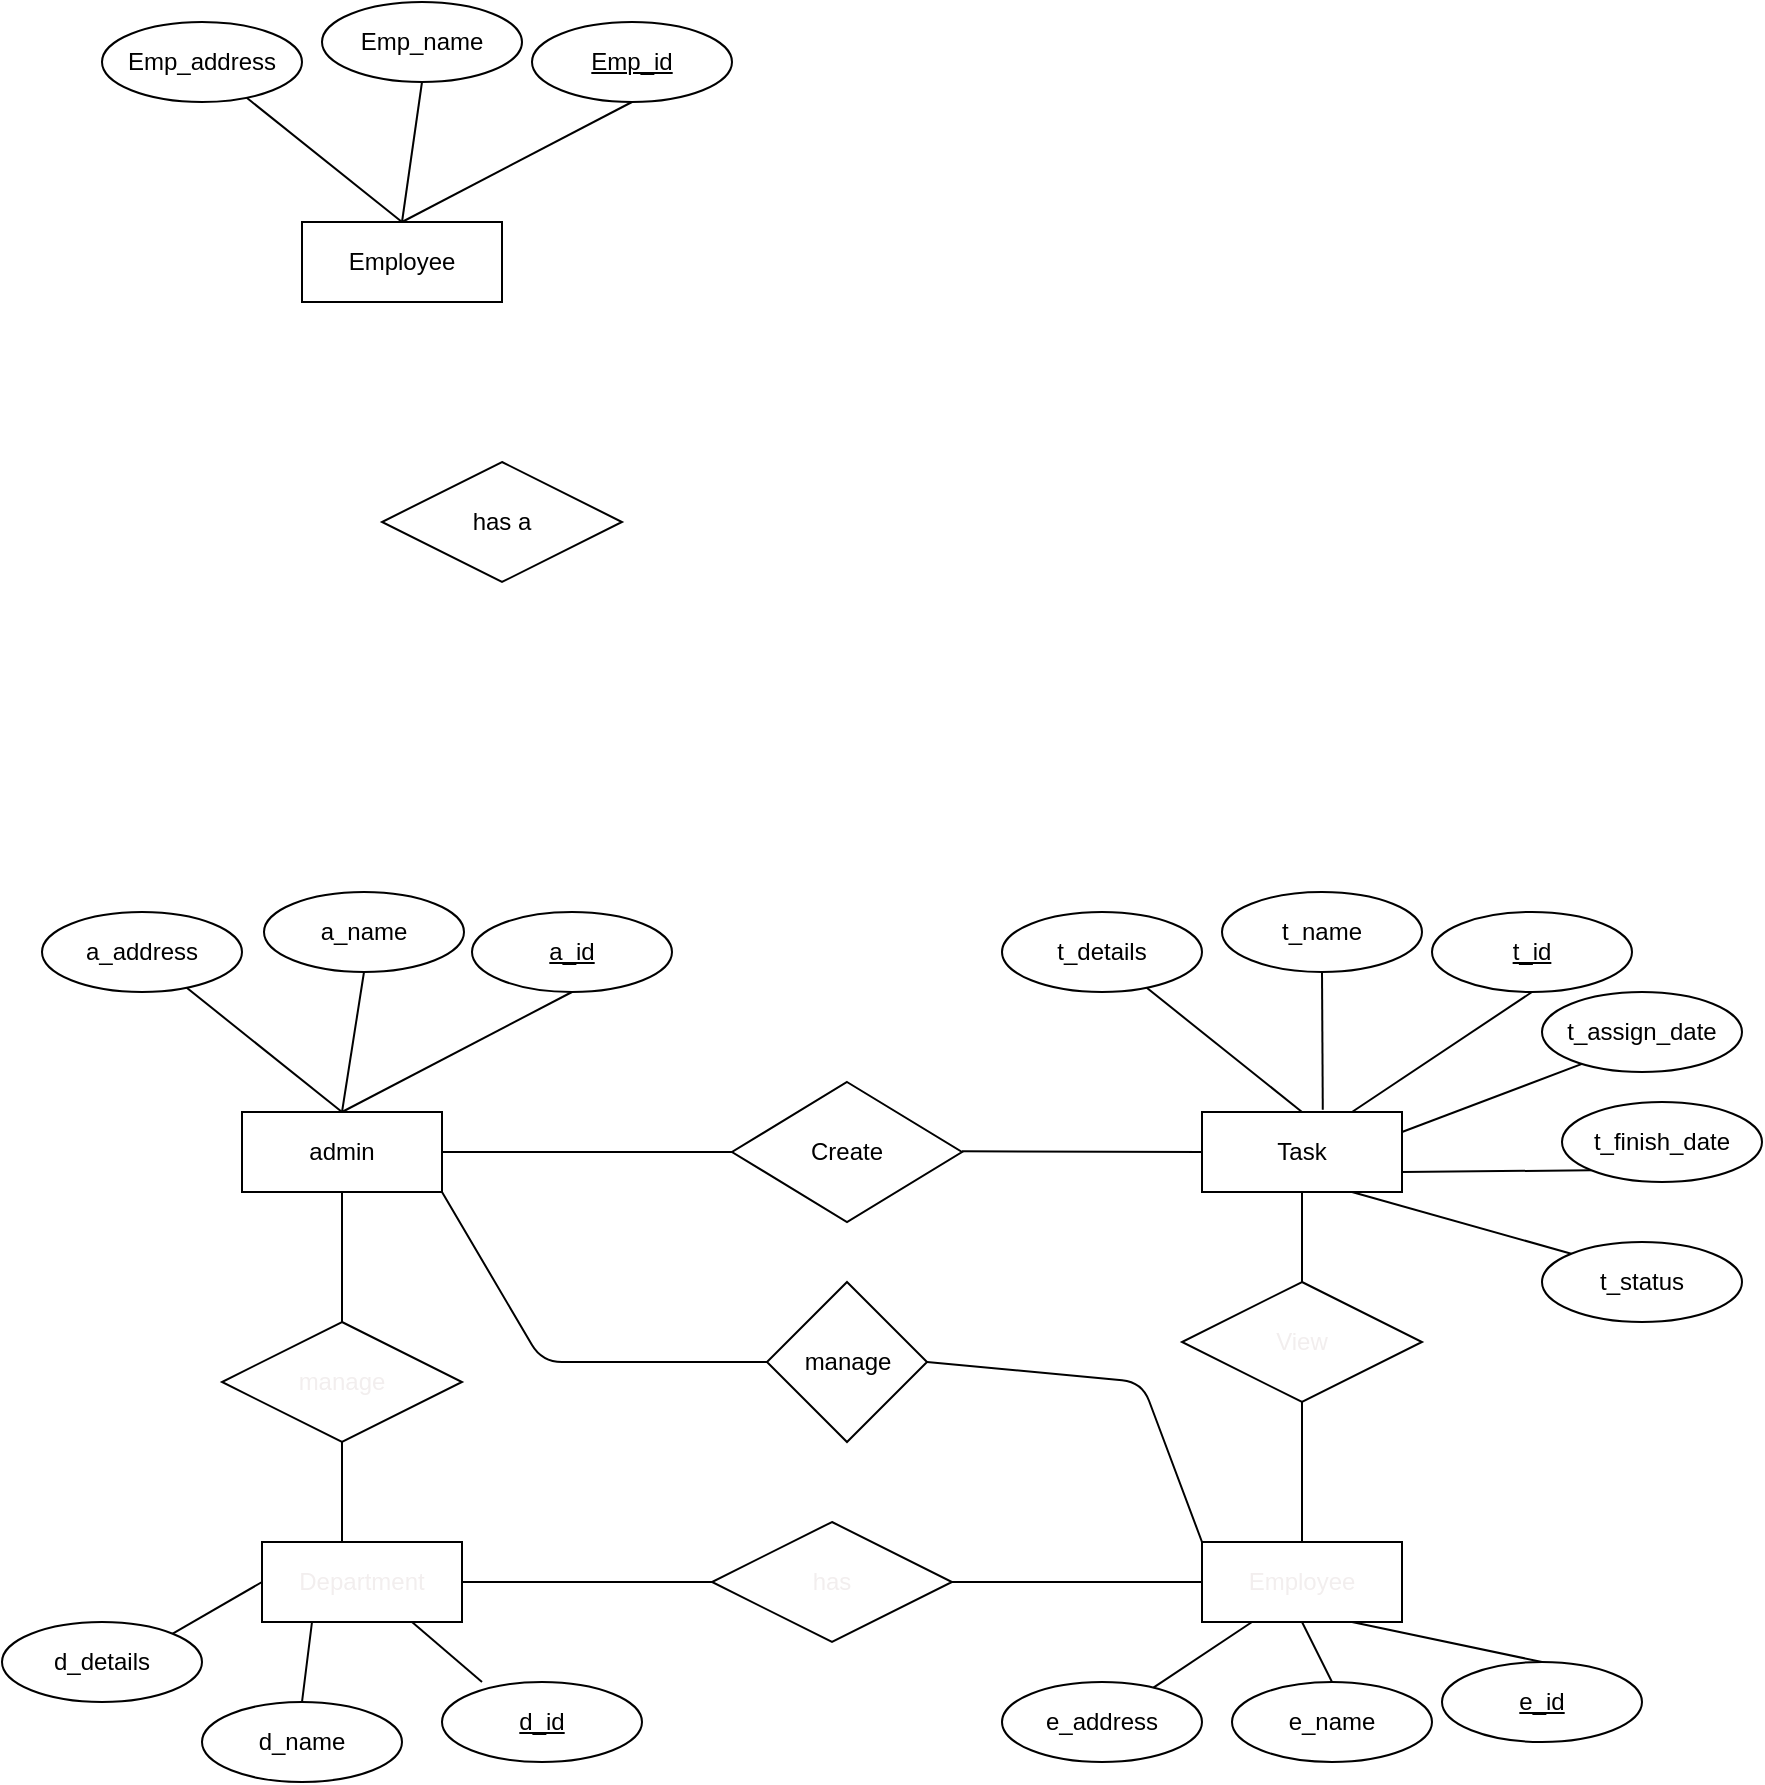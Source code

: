 <mxfile>
    <diagram id="r1_h_rcXceLFubJHl-dW" name="Page-1">
        <mxGraphModel dx="1189" dy="667" grid="1" gridSize="10" guides="1" tooltips="1" connect="1" arrows="1" fold="1" page="1" pageScale="1" pageWidth="850" pageHeight="1100" math="0" shadow="0">
            <root>
                <mxCell id="0"/>
                <mxCell id="1" parent="0"/>
                <mxCell id="2" value="Employee" style="whiteSpace=wrap;html=1;align=center;" parent="1" vertex="1">
                    <mxGeometry x="160" y="140" width="100" height="40" as="geometry"/>
                </mxCell>
                <mxCell id="3" value="Emp_name&lt;span style=&quot;color: rgba(0, 0, 0, 0); font-family: monospace; font-size: 0px; text-align: start;&quot;&gt;%3CmxGraphModel%3E%3Croot%3E%3CmxCell%20id%3D%220%22%2F%3E%3CmxCell%20id%3D%221%22%20parent%3D%220%22%2F%3E%3CmxCell%20id%3D%222%22%20value%3D%22Emp_id%22%20style%3D%22ellipse%3BwhiteSpace%3Dwrap%3Bhtml%3D1%3Balign%3Dcenter%3B%22%20vertex%3D%221%22%20parent%3D%221%22%3E%3CmxGeometry%20x%3D%22375%22%20y%3D%2240%22%20width%3D%22100%22%20height%3D%2240%22%20as%3D%22geometry%22%2F%3E%3C%2FmxCell%3E%3C%2Froot%3E%3C%2FmxGraphModel%3E&lt;/span&gt;" style="ellipse;whiteSpace=wrap;html=1;align=center;" parent="1" vertex="1">
                    <mxGeometry x="170" y="30" width="100" height="40" as="geometry"/>
                </mxCell>
                <mxCell id="6" value="" style="endArrow=none;html=1;entryX=0.5;entryY=1;entryDx=0;entryDy=0;" parent="1" target="3" edge="1">
                    <mxGeometry width="50" height="50" relative="1" as="geometry">
                        <mxPoint x="210" y="140" as="sourcePoint"/>
                        <mxPoint x="350" y="110" as="targetPoint"/>
                    </mxGeometry>
                </mxCell>
                <mxCell id="9" value="" style="endArrow=none;html=1;entryX=0.5;entryY=1;entryDx=0;entryDy=0;exitX=0.5;exitY=0;exitDx=0;exitDy=0;" parent="1" source="2" edge="1">
                    <mxGeometry width="50" height="50" relative="1" as="geometry">
                        <mxPoint x="220" y="150" as="sourcePoint"/>
                        <mxPoint x="325" y="80" as="targetPoint"/>
                    </mxGeometry>
                </mxCell>
                <mxCell id="14" value="Emp_id" style="ellipse;whiteSpace=wrap;html=1;align=center;fontStyle=4;" parent="1" vertex="1">
                    <mxGeometry x="275" y="40" width="100" height="40" as="geometry"/>
                </mxCell>
                <mxCell id="15" value="Emp_address&lt;span style=&quot;color: rgba(0, 0, 0, 0); font-family: monospace; font-size: 0px; text-align: start;&quot;&gt;%3CmxGraphModel%3E%3Croot%3E%3CmxCell%20id%3D%220%22%2F%3E%3CmxCell%20id%3D%221%22%20parent%3D%220%22%2F%3E%3CmxCell%20id%3D%222%22%20value%3D%22Emp_id%22%20style%3D%22ellipse%3BwhiteSpace%3Dwrap%3Bhtml%3D1%3Balign%3Dcenter%3B%22%20vertex%3D%221%22%20parent%3D%221%22%3E%3CmxGeometry%20x%3D%22375%22%20y%3D%2240%22%20width%3D%22100%22%20height%3D%2240%22%20as%3D%22geometry%22%2F%3E%3C%2FmxCell%3E%3C%2Froot%3E%3C%2FmxGraphModel%3E&lt;/span&gt;" style="ellipse;whiteSpace=wrap;html=1;align=center;" parent="1" vertex="1">
                    <mxGeometry x="60" y="40" width="100" height="40" as="geometry"/>
                </mxCell>
                <mxCell id="16" value="" style="endArrow=none;html=1;exitX=0.5;exitY=0;exitDx=0;exitDy=0;" parent="1" source="2" target="15" edge="1">
                    <mxGeometry width="50" height="50" relative="1" as="geometry">
                        <mxPoint x="220" y="150" as="sourcePoint"/>
                        <mxPoint x="230" y="80" as="targetPoint"/>
                    </mxGeometry>
                </mxCell>
                <mxCell id="17" value="has a" style="shape=rhombus;perimeter=rhombusPerimeter;whiteSpace=wrap;html=1;align=center;" parent="1" vertex="1">
                    <mxGeometry x="200" y="260" width="120" height="60" as="geometry"/>
                </mxCell>
                <mxCell id="56" value="admin" style="whiteSpace=wrap;html=1;align=center;" parent="1" vertex="1">
                    <mxGeometry x="130" y="585" width="100" height="40" as="geometry"/>
                </mxCell>
                <mxCell id="57" value="a_name&lt;span style=&quot;color: rgba(0, 0, 0, 0); font-family: monospace; font-size: 0px; text-align: start;&quot;&gt;%3CmxGraphModel%3E%3Croot%3E%3CmxCell%20id%3D%220%22%2F%3E%3CmxCell%20id%3D%221%22%20parent%3D%220%22%2F%3E%3CmxCell%20id%3D%222%22%20value%3D%22Emp_id%22%20style%3D%22ellipse%3BwhiteSpace%3Dwrap%3Bhtml%3D1%3Balign%3Dcenter%3B%22%20vertex%3D%221%22%20parent%3D%221%22%3E%3CmxGeometry%20x%3D%22375%22%20y%3D%2240%22%20width%3D%22100%22%20height%3D%2240%22%20as%3D%22geometry%22%2F%3E%3C%2FmxCell%3E%3C%2Froot%3E%3C%2FmxGraphModel%3E&lt;/span&gt;" style="ellipse;whiteSpace=wrap;html=1;align=center;" parent="1" vertex="1">
                    <mxGeometry x="141" y="475" width="100" height="40" as="geometry"/>
                </mxCell>
                <mxCell id="58" value="" style="endArrow=none;html=1;entryX=0.5;entryY=1;entryDx=0;entryDy=0;" parent="1" target="57" edge="1">
                    <mxGeometry width="50" height="50" relative="1" as="geometry">
                        <mxPoint x="180" y="585" as="sourcePoint"/>
                        <mxPoint x="320" y="555" as="targetPoint"/>
                    </mxGeometry>
                </mxCell>
                <mxCell id="59" value="" style="endArrow=none;html=1;entryX=0.5;entryY=1;entryDx=0;entryDy=0;exitX=0.5;exitY=0;exitDx=0;exitDy=0;" parent="1" source="56" edge="1">
                    <mxGeometry width="50" height="50" relative="1" as="geometry">
                        <mxPoint x="190" y="595" as="sourcePoint"/>
                        <mxPoint x="295" y="525" as="targetPoint"/>
                    </mxGeometry>
                </mxCell>
                <mxCell id="60" value="a_id" style="ellipse;whiteSpace=wrap;html=1;align=center;fontStyle=4;" parent="1" vertex="1">
                    <mxGeometry x="245" y="485" width="100" height="40" as="geometry"/>
                </mxCell>
                <mxCell id="61" value="a_address&lt;span style=&quot;color: rgba(0, 0, 0, 0); font-family: monospace; font-size: 0px; text-align: start;&quot;&gt;%3CmxGraphModel%3E%3Croot%3E%3CmxCell%20id%3D%220%22%2F%3E%3CmxCell%20id%3D%221%22%20parent%3D%220%22%2F%3E%3CmxCell%20id%3D%222%22%20value%3D%22Emp_id%22%20style%3D%22ellipse%3BwhiteSpace%3Dwrap%3Bhtml%3D1%3Balign%3Dcenter%3B%22%20vertex%3D%221%22%20parent%3D%221%22%3E%3CmxGeometry%20x%3D%22375%22%20y%3D%2240%22%20width%3D%22100%22%20height%3D%2240%22%20as%3D%22geometry%22%2F%3E%3C%2FmxCell%3E%3C%2Froot%3E%3C%2FmxGraphModel%3E&lt;/span&gt;" style="ellipse;whiteSpace=wrap;html=1;align=center;" parent="1" vertex="1">
                    <mxGeometry x="30" y="485" width="100" height="40" as="geometry"/>
                </mxCell>
                <mxCell id="62" value="" style="endArrow=none;html=1;exitX=0.5;exitY=0;exitDx=0;exitDy=0;" parent="1" source="56" target="61" edge="1">
                    <mxGeometry width="50" height="50" relative="1" as="geometry">
                        <mxPoint x="190" y="595" as="sourcePoint"/>
                        <mxPoint x="200" y="525" as="targetPoint"/>
                    </mxGeometry>
                </mxCell>
                <mxCell id="63" value="Create" style="shape=rhombus;perimeter=rhombusPerimeter;whiteSpace=wrap;html=1;align=center;" parent="1" vertex="1">
                    <mxGeometry x="375" y="570" width="115" height="70" as="geometry"/>
                </mxCell>
                <mxCell id="65" value="" style="endArrow=none;html=1;entryX=0;entryY=0.5;entryDx=0;entryDy=0;exitX=1;exitY=0.5;exitDx=0;exitDy=0;" parent="1" source="56" target="63" edge="1">
                    <mxGeometry width="50" height="50" relative="1" as="geometry">
                        <mxPoint x="240" y="550" as="sourcePoint"/>
                        <mxPoint x="290" y="500" as="targetPoint"/>
                    </mxGeometry>
                </mxCell>
                <mxCell id="66" value="Task" style="whiteSpace=wrap;html=1;align=center;" parent="1" vertex="1">
                    <mxGeometry x="610" y="585" width="100" height="40" as="geometry"/>
                </mxCell>
                <mxCell id="67" value="t_name&lt;span style=&quot;color: rgba(0, 0, 0, 0); font-family: monospace; font-size: 0px; text-align: start;&quot;&gt;%3CmxGraphModel%3E%3Croot%3E%3CmxCell%20id%3D%220%22%2F%3E%3CmxCell%20id%3D%221%22%20parent%3D%220%22%2F%3E%3CmxCell%20id%3D%222%22%20value%3D%22Emp_id%22%20style%3D%22ellipse%3BwhiteSpace%3Dwrap%3Bhtml%3D1%3Balign%3Dcenter%3B%22%20vertex%3D%221%22%20parent%3D%221%22%3E%3CmxGeometry%20x%3D%22375%22%20y%3D%2240%22%20width%3D%22100%22%20height%3D%2240%22%20as%3D%22geometry%22%2F%3E%3C%2FmxCell%3E%3C%2Froot%3E%3C%2FmxGraphModel%3E&lt;/span&gt;" style="ellipse;whiteSpace=wrap;html=1;align=center;" parent="1" vertex="1">
                    <mxGeometry x="620" y="475" width="100" height="40" as="geometry"/>
                </mxCell>
                <mxCell id="68" value="" style="endArrow=none;html=1;entryX=0.5;entryY=1;entryDx=0;entryDy=0;exitX=0.604;exitY=-0.028;exitDx=0;exitDy=0;exitPerimeter=0;" parent="1" source="66" target="67" edge="1">
                    <mxGeometry width="50" height="50" relative="1" as="geometry">
                        <mxPoint x="660" y="585.0" as="sourcePoint"/>
                        <mxPoint x="800" y="555" as="targetPoint"/>
                    </mxGeometry>
                </mxCell>
                <mxCell id="69" value="" style="endArrow=none;html=1;entryX=0.5;entryY=1;entryDx=0;entryDy=0;exitX=0.75;exitY=0;exitDx=0;exitDy=0;" parent="1" source="66" edge="1">
                    <mxGeometry width="50" height="50" relative="1" as="geometry">
                        <mxPoint x="670" y="595" as="sourcePoint"/>
                        <mxPoint x="775" y="525" as="targetPoint"/>
                    </mxGeometry>
                </mxCell>
                <mxCell id="70" value="t_id" style="ellipse;whiteSpace=wrap;html=1;align=center;fontStyle=4;" parent="1" vertex="1">
                    <mxGeometry x="725" y="485" width="100" height="40" as="geometry"/>
                </mxCell>
                <mxCell id="72" value="" style="endArrow=none;html=1;exitX=0.5;exitY=0;exitDx=0;exitDy=0;" parent="1" source="66" edge="1">
                    <mxGeometry width="50" height="50" relative="1" as="geometry">
                        <mxPoint x="670" y="595" as="sourcePoint"/>
                        <mxPoint x="582.361" y="522.889" as="targetPoint"/>
                    </mxGeometry>
                </mxCell>
                <mxCell id="73" value="" style="endArrow=none;html=1;exitX=1;exitY=0.5;exitDx=0;exitDy=0;" parent="1" edge="1">
                    <mxGeometry width="50" height="50" relative="1" as="geometry">
                        <mxPoint x="490.0" y="604.66" as="sourcePoint"/>
                        <mxPoint x="610" y="605" as="targetPoint"/>
                    </mxGeometry>
                </mxCell>
                <mxCell id="79" value="" style="endArrow=none;html=1;entryX=0.21;entryY=0.889;entryDx=0;entryDy=0;exitX=1;exitY=0.25;exitDx=0;exitDy=0;entryPerimeter=0;" parent="1" source="66" target="84" edge="1">
                    <mxGeometry width="50" height="50" relative="1" as="geometry">
                        <mxPoint x="670" y="595" as="sourcePoint"/>
                        <mxPoint x="784.854" y="579.226" as="targetPoint"/>
                    </mxGeometry>
                </mxCell>
                <mxCell id="80" value="" style="endArrow=none;html=1;entryX=0;entryY=1;entryDx=0;entryDy=0;exitX=1;exitY=0.75;exitDx=0;exitDy=0;" parent="1" source="66" target="85" edge="1">
                    <mxGeometry width="50" height="50" relative="1" as="geometry">
                        <mxPoint x="680.4" y="593.88" as="sourcePoint"/>
                        <mxPoint x="780" y="630" as="targetPoint"/>
                    </mxGeometry>
                </mxCell>
                <mxCell id="81" value="t_details" style="ellipse;whiteSpace=wrap;html=1;align=center;" parent="1" vertex="1">
                    <mxGeometry x="510" y="485" width="100" height="40" as="geometry"/>
                </mxCell>
                <mxCell id="84" value="t_assign_date" style="ellipse;whiteSpace=wrap;html=1;align=center;" parent="1" vertex="1">
                    <mxGeometry x="780" y="525" width="100" height="40" as="geometry"/>
                </mxCell>
                <mxCell id="85" value="t_finish_date" style="ellipse;whiteSpace=wrap;html=1;align=center;" parent="1" vertex="1">
                    <mxGeometry x="790" y="580" width="100" height="40" as="geometry"/>
                </mxCell>
                <mxCell id="86" value="t_status" style="ellipse;whiteSpace=wrap;html=1;align=center;" parent="1" vertex="1">
                    <mxGeometry x="780" y="650" width="100" height="40" as="geometry"/>
                </mxCell>
                <mxCell id="87" value="" style="endArrow=none;html=1;exitX=0.75;exitY=1;exitDx=0;exitDy=0;entryX=0;entryY=0;entryDx=0;entryDy=0;" parent="1" source="66" target="86" edge="1">
                    <mxGeometry width="50" height="50" relative="1" as="geometry">
                        <mxPoint x="720" y="605" as="sourcePoint"/>
                        <mxPoint x="790" y="640" as="targetPoint"/>
                    </mxGeometry>
                </mxCell>
                <mxCell id="89" value="View" style="shape=rhombus;perimeter=rhombusPerimeter;whiteSpace=wrap;html=1;align=center;fontColor=#f2eeee;" parent="1" vertex="1">
                    <mxGeometry x="600" y="670" width="120" height="60" as="geometry"/>
                </mxCell>
                <mxCell id="90" value="" style="endArrow=none;html=1;fontColor=#f2eeee;entryX=0.5;entryY=1;entryDx=0;entryDy=0;" parent="1" source="89" target="66" edge="1">
                    <mxGeometry width="50" height="50" relative="1" as="geometry">
                        <mxPoint x="590" y="675" as="sourcePoint"/>
                        <mxPoint x="640" y="625" as="targetPoint"/>
                    </mxGeometry>
                </mxCell>
                <mxCell id="93" value="Employee" style="whiteSpace=wrap;html=1;align=center;fontColor=#f2eeee;" parent="1" vertex="1">
                    <mxGeometry x="610" y="800" width="100" height="40" as="geometry"/>
                </mxCell>
                <mxCell id="94" value="" style="endArrow=none;html=1;fontColor=#f2eeee;entryX=0.5;entryY=1;entryDx=0;entryDy=0;exitX=0.5;exitY=0;exitDx=0;exitDy=0;" parent="1" source="93" target="89" edge="1">
                    <mxGeometry width="50" height="50" relative="1" as="geometry">
                        <mxPoint x="430" y="820" as="sourcePoint"/>
                        <mxPoint x="480" y="770" as="targetPoint"/>
                    </mxGeometry>
                </mxCell>
                <mxCell id="95" value="e_id" style="ellipse;whiteSpace=wrap;html=1;align=center;fontStyle=4;" parent="1" vertex="1">
                    <mxGeometry x="730" y="860" width="100" height="40" as="geometry"/>
                </mxCell>
                <mxCell id="96" value="e_name" style="ellipse;whiteSpace=wrap;html=1;align=center;" parent="1" vertex="1">
                    <mxGeometry x="625" y="870" width="100" height="40" as="geometry"/>
                </mxCell>
                <mxCell id="97" value="e_address" style="ellipse;whiteSpace=wrap;html=1;align=center;" parent="1" vertex="1">
                    <mxGeometry x="510" y="870" width="100" height="40" as="geometry"/>
                </mxCell>
                <mxCell id="101" value="" style="endArrow=none;html=1;fontColor=#f2eeee;exitX=0.25;exitY=1;exitDx=0;exitDy=0;" parent="1" source="93" target="97" edge="1">
                    <mxGeometry width="50" height="50" relative="1" as="geometry">
                        <mxPoint x="390" y="770" as="sourcePoint"/>
                        <mxPoint x="450" y="710" as="targetPoint"/>
                    </mxGeometry>
                </mxCell>
                <mxCell id="102" value="" style="endArrow=none;html=1;fontColor=#f2eeee;exitX=0.5;exitY=1;exitDx=0;exitDy=0;entryX=0.5;entryY=0;entryDx=0;entryDy=0;" parent="1" source="93" target="96" edge="1">
                    <mxGeometry width="50" height="50" relative="1" as="geometry">
                        <mxPoint x="400" y="780" as="sourcePoint"/>
                        <mxPoint x="358.068" y="812.256" as="targetPoint"/>
                    </mxGeometry>
                </mxCell>
                <mxCell id="103" value="" style="endArrow=none;html=1;fontColor=#f2eeee;exitX=0.5;exitY=0;exitDx=0;exitDy=0;entryX=0.75;entryY=1;entryDx=0;entryDy=0;" parent="1" source="95" target="93" edge="1">
                    <mxGeometry width="50" height="50" relative="1" as="geometry">
                        <mxPoint x="410" y="790" as="sourcePoint"/>
                        <mxPoint x="368.068" y="822.256" as="targetPoint"/>
                    </mxGeometry>
                </mxCell>
                <mxCell id="104" value="has" style="shape=rhombus;perimeter=rhombusPerimeter;whiteSpace=wrap;html=1;align=center;fontColor=#f2eeee;" parent="1" vertex="1">
                    <mxGeometry x="365" y="790" width="120" height="60" as="geometry"/>
                </mxCell>
                <mxCell id="105" value="" style="endArrow=none;html=1;fontColor=#f2eeee;entryX=0;entryY=0.5;entryDx=0;entryDy=0;exitX=1;exitY=0.5;exitDx=0;exitDy=0;" parent="1" source="104" target="93" edge="1">
                    <mxGeometry width="50" height="50" relative="1" as="geometry">
                        <mxPoint x="350" y="740" as="sourcePoint"/>
                        <mxPoint x="400" y="690" as="targetPoint"/>
                    </mxGeometry>
                </mxCell>
                <mxCell id="106" value="Department" style="whiteSpace=wrap;html=1;align=center;fontColor=#f2eeee;" parent="1" vertex="1">
                    <mxGeometry x="140" y="800" width="100" height="40" as="geometry"/>
                </mxCell>
                <mxCell id="107" value="" style="endArrow=none;html=1;fontColor=#f2eeee;exitX=1;exitY=0.5;exitDx=0;exitDy=0;" parent="1" source="106" target="104" edge="1">
                    <mxGeometry width="50" height="50" relative="1" as="geometry">
                        <mxPoint x="350" y="740" as="sourcePoint"/>
                        <mxPoint x="400" y="690" as="targetPoint"/>
                    </mxGeometry>
                </mxCell>
                <mxCell id="108" value="d_id" style="ellipse;whiteSpace=wrap;html=1;align=center;fontStyle=4;" parent="1" vertex="1">
                    <mxGeometry x="230" y="870" width="100" height="40" as="geometry"/>
                </mxCell>
                <mxCell id="109" value="" style="endArrow=none;html=1;fontColor=#f2eeee;exitX=0.75;exitY=1;exitDx=0;exitDy=0;" parent="1" source="106" edge="1">
                    <mxGeometry width="50" height="50" relative="1" as="geometry">
                        <mxPoint x="350" y="740" as="sourcePoint"/>
                        <mxPoint x="250" y="870" as="targetPoint"/>
                    </mxGeometry>
                </mxCell>
                <mxCell id="110" value="d_name" style="ellipse;whiteSpace=wrap;html=1;align=center;" parent="1" vertex="1">
                    <mxGeometry x="110" y="880" width="100" height="40" as="geometry"/>
                </mxCell>
                <mxCell id="111" value="d_details" style="ellipse;whiteSpace=wrap;html=1;align=center;" parent="1" vertex="1">
                    <mxGeometry x="10" y="840" width="100" height="40" as="geometry"/>
                </mxCell>
                <mxCell id="114" value="" style="endArrow=none;html=1;fontColor=#f2eeee;entryX=0.5;entryY=0;entryDx=0;entryDy=0;exitX=0.25;exitY=1;exitDx=0;exitDy=0;" parent="1" source="106" target="110" edge="1">
                    <mxGeometry width="50" height="50" relative="1" as="geometry">
                        <mxPoint x="350" y="740" as="sourcePoint"/>
                        <mxPoint x="400" y="690" as="targetPoint"/>
                    </mxGeometry>
                </mxCell>
                <mxCell id="117" value="" style="endArrow=none;html=1;fontColor=#f2eeee;entryX=0;entryY=0.5;entryDx=0;entryDy=0;exitX=1;exitY=0;exitDx=0;exitDy=0;" parent="1" source="111" target="106" edge="1">
                    <mxGeometry width="50" height="50" relative="1" as="geometry">
                        <mxPoint x="210.0" y="850" as="sourcePoint"/>
                        <mxPoint x="170.0" y="880" as="targetPoint"/>
                    </mxGeometry>
                </mxCell>
                <mxCell id="118" value="manage" style="shape=rhombus;perimeter=rhombusPerimeter;whiteSpace=wrap;html=1;align=center;fontColor=#f2eeee;" parent="1" vertex="1">
                    <mxGeometry x="120" y="690" width="120" height="60" as="geometry"/>
                </mxCell>
                <mxCell id="119" value="" style="endArrow=none;html=1;fontColor=#f2eeee;entryX=0.5;entryY=1;entryDx=0;entryDy=0;" parent="1" source="118" target="56" edge="1">
                    <mxGeometry width="50" height="50" relative="1" as="geometry">
                        <mxPoint x="350" y="740" as="sourcePoint"/>
                        <mxPoint x="400" y="690" as="targetPoint"/>
                    </mxGeometry>
                </mxCell>
                <mxCell id="120" value="" style="endArrow=none;html=1;fontColor=#f2eeee;exitX=0.5;exitY=1;exitDx=0;exitDy=0;" parent="1" source="118" edge="1">
                    <mxGeometry width="50" height="50" relative="1" as="geometry">
                        <mxPoint x="220.0" y="860" as="sourcePoint"/>
                        <mxPoint x="180" y="800" as="targetPoint"/>
                    </mxGeometry>
                </mxCell>
                <mxCell id="121" value="manage" style="rhombus;whiteSpace=wrap;html=1;" vertex="1" parent="1">
                    <mxGeometry x="392.5" y="670" width="80" height="80" as="geometry"/>
                </mxCell>
                <mxCell id="122" value="" style="endArrow=none;html=1;entryX=1;entryY=1;entryDx=0;entryDy=0;exitX=0;exitY=0.5;exitDx=0;exitDy=0;" edge="1" parent="1" source="121" target="56">
                    <mxGeometry width="50" height="50" relative="1" as="geometry">
                        <mxPoint x="480" y="750" as="sourcePoint"/>
                        <mxPoint x="530" y="700" as="targetPoint"/>
                        <Array as="points">
                            <mxPoint x="280" y="710"/>
                        </Array>
                    </mxGeometry>
                </mxCell>
                <mxCell id="123" value="" style="endArrow=none;html=1;entryX=0;entryY=0;entryDx=0;entryDy=0;exitX=1;exitY=0.5;exitDx=0;exitDy=0;" edge="1" parent="1" source="121" target="93">
                    <mxGeometry width="50" height="50" relative="1" as="geometry">
                        <mxPoint x="480" y="750" as="sourcePoint"/>
                        <mxPoint x="530" y="700" as="targetPoint"/>
                        <Array as="points">
                            <mxPoint x="580" y="720"/>
                        </Array>
                    </mxGeometry>
                </mxCell>
            </root>
        </mxGraphModel>
    </diagram>
</mxfile>